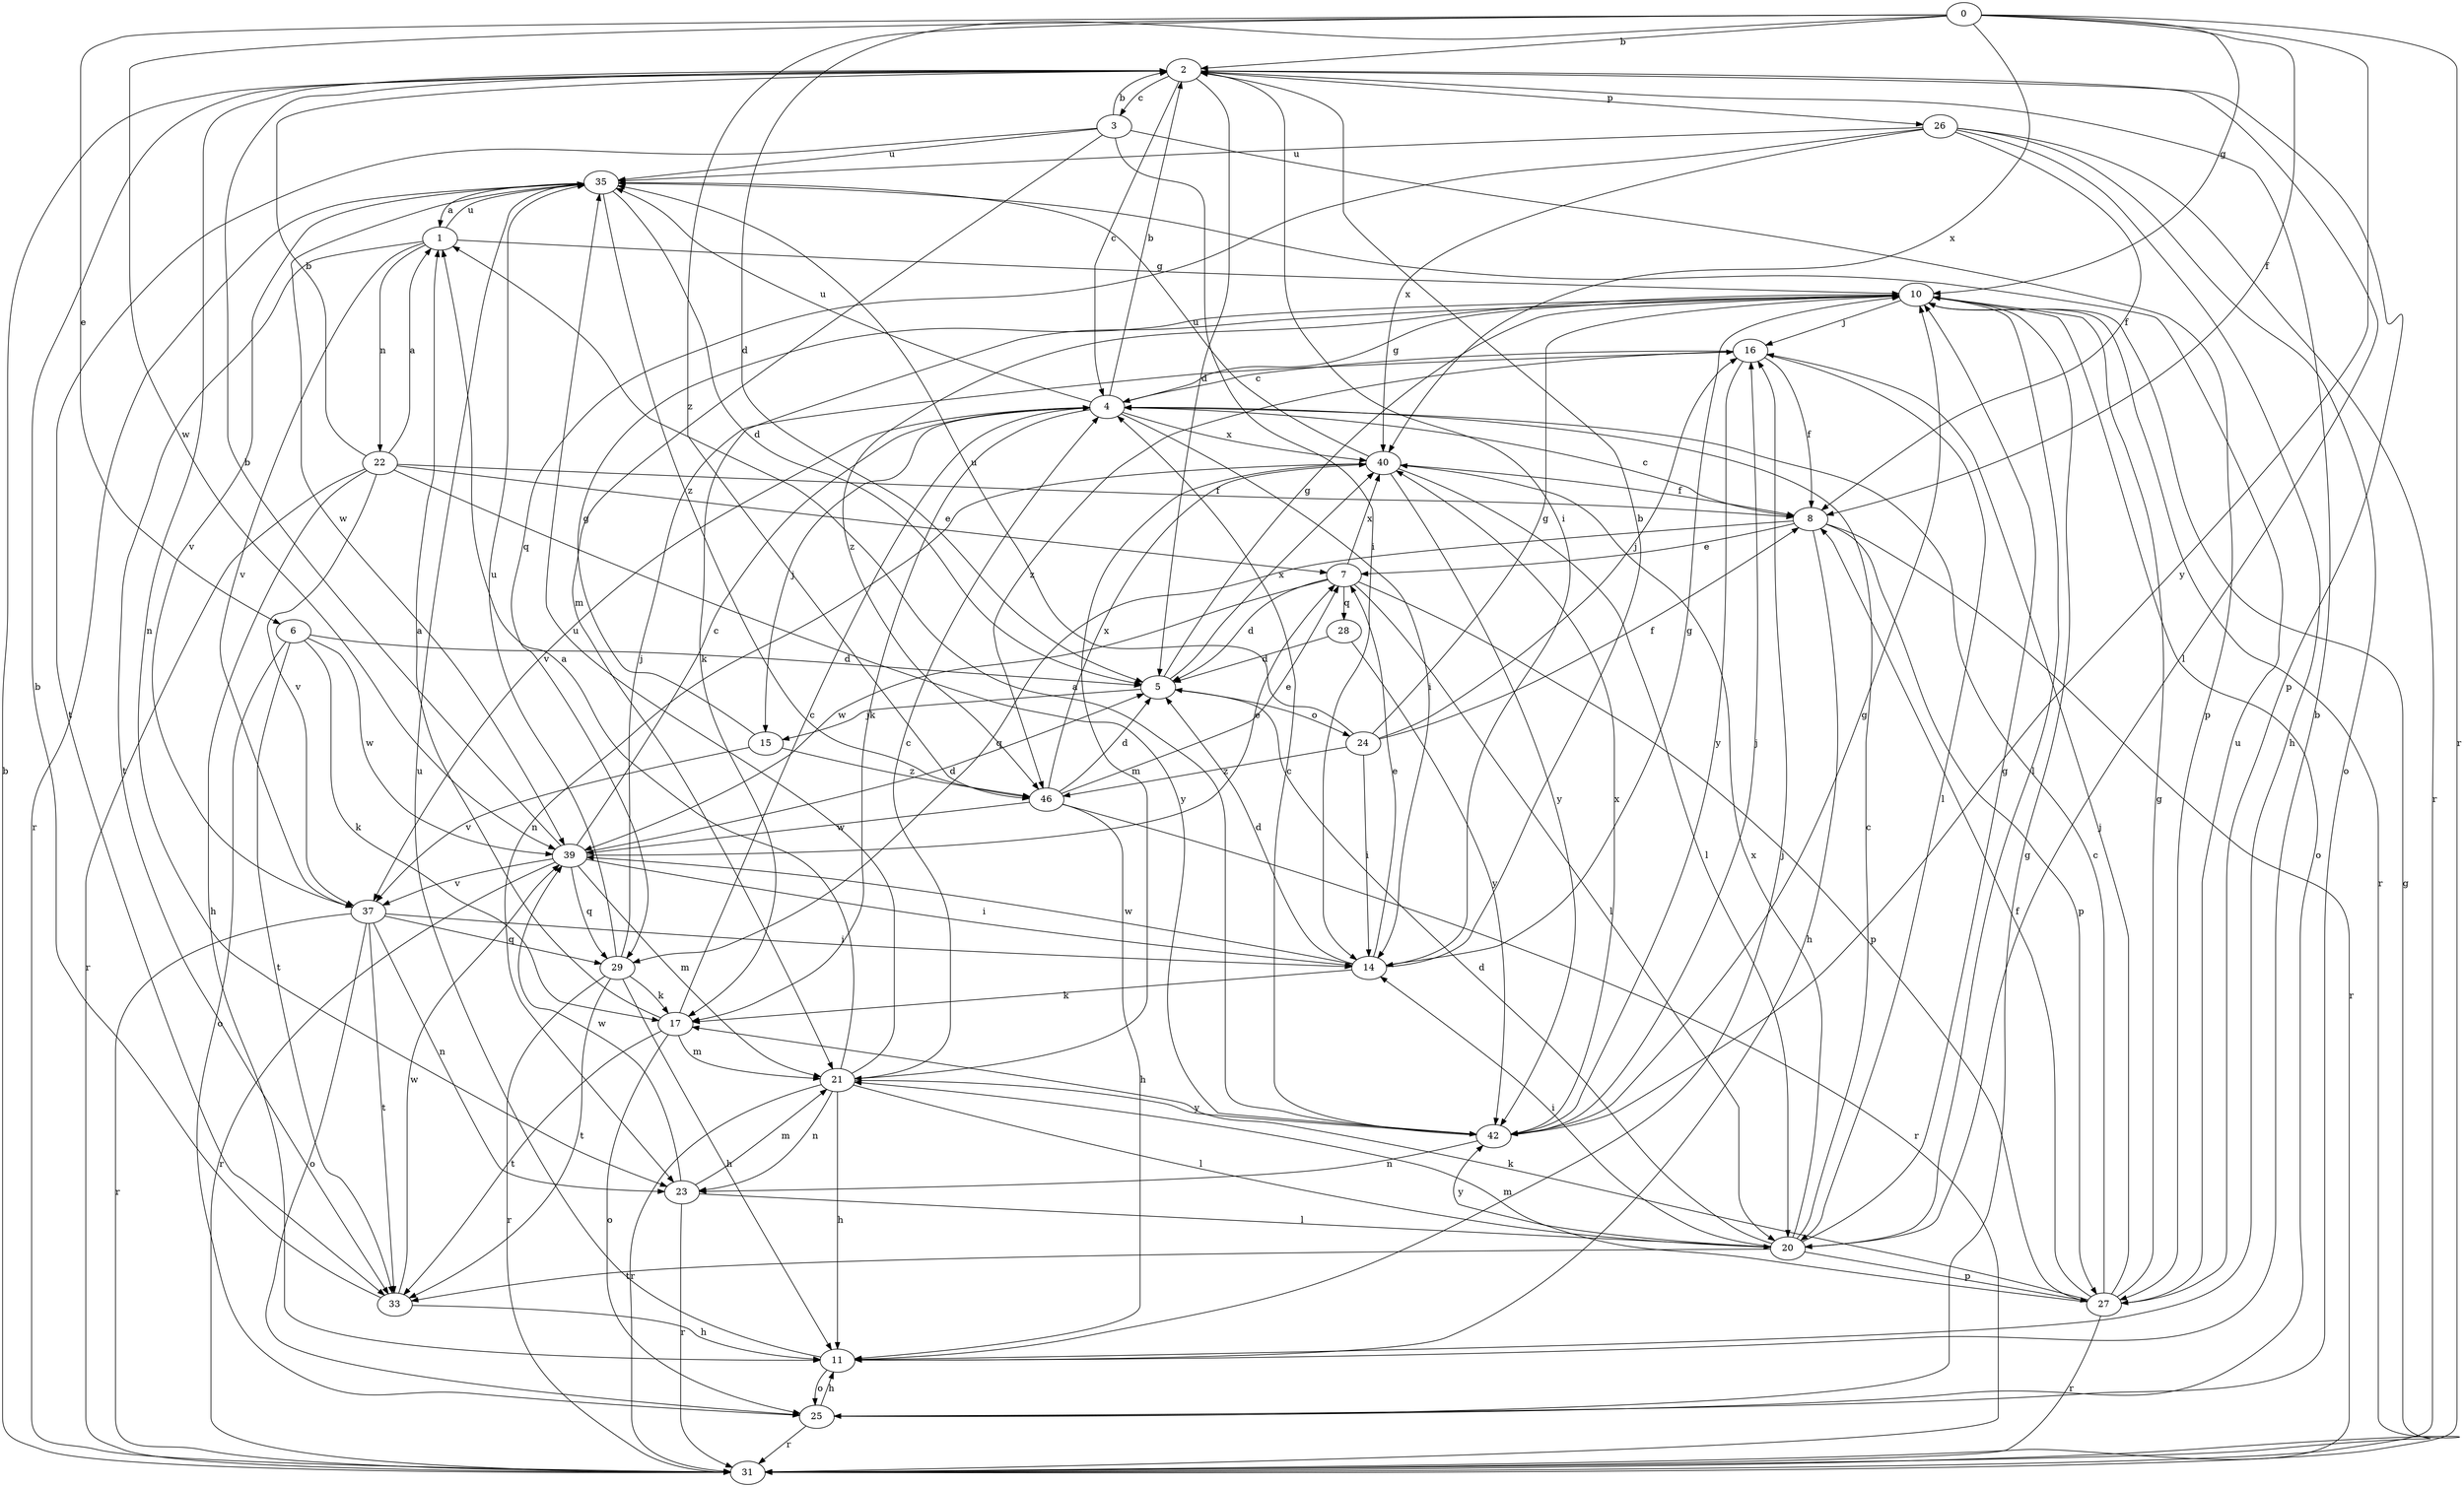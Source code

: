 strict digraph  {
0;
1;
2;
3;
4;
5;
6;
7;
8;
10;
11;
14;
15;
16;
17;
20;
21;
22;
23;
24;
25;
26;
27;
28;
29;
31;
33;
35;
37;
39;
40;
42;
46;
0 -> 2  [label=b];
0 -> 5  [label=d];
0 -> 6  [label=e];
0 -> 8  [label=f];
0 -> 10  [label=g];
0 -> 31  [label=r];
0 -> 39  [label=w];
0 -> 40  [label=x];
0 -> 42  [label=y];
0 -> 46  [label=z];
1 -> 10  [label=g];
1 -> 22  [label=n];
1 -> 33  [label=t];
1 -> 35  [label=u];
1 -> 37  [label=v];
2 -> 3  [label=c];
2 -> 4  [label=c];
2 -> 5  [label=d];
2 -> 14  [label=i];
2 -> 20  [label=l];
2 -> 23  [label=n];
2 -> 26  [label=p];
2 -> 27  [label=p];
3 -> 2  [label=b];
3 -> 14  [label=i];
3 -> 21  [label=m];
3 -> 27  [label=p];
3 -> 33  [label=t];
3 -> 35  [label=u];
4 -> 2  [label=b];
4 -> 10  [label=g];
4 -> 14  [label=i];
4 -> 15  [label=j];
4 -> 17  [label=k];
4 -> 35  [label=u];
4 -> 37  [label=v];
4 -> 40  [label=x];
5 -> 10  [label=g];
5 -> 15  [label=j];
5 -> 24  [label=o];
5 -> 40  [label=x];
6 -> 5  [label=d];
6 -> 17  [label=k];
6 -> 25  [label=o];
6 -> 33  [label=t];
6 -> 39  [label=w];
7 -> 5  [label=d];
7 -> 20  [label=l];
7 -> 27  [label=p];
7 -> 28  [label=q];
7 -> 39  [label=w];
7 -> 40  [label=x];
8 -> 4  [label=c];
8 -> 7  [label=e];
8 -> 11  [label=h];
8 -> 27  [label=p];
8 -> 29  [label=q];
8 -> 31  [label=r];
10 -> 16  [label=j];
10 -> 17  [label=k];
10 -> 20  [label=l];
10 -> 25  [label=o];
10 -> 31  [label=r];
10 -> 46  [label=z];
11 -> 2  [label=b];
11 -> 16  [label=j];
11 -> 25  [label=o];
11 -> 35  [label=u];
14 -> 2  [label=b];
14 -> 5  [label=d];
14 -> 7  [label=e];
14 -> 10  [label=g];
14 -> 17  [label=k];
14 -> 39  [label=w];
15 -> 10  [label=g];
15 -> 37  [label=v];
15 -> 46  [label=z];
16 -> 4  [label=c];
16 -> 8  [label=f];
16 -> 20  [label=l];
16 -> 42  [label=y];
16 -> 46  [label=z];
17 -> 1  [label=a];
17 -> 4  [label=c];
17 -> 21  [label=m];
17 -> 25  [label=o];
17 -> 33  [label=t];
20 -> 4  [label=c];
20 -> 5  [label=d];
20 -> 10  [label=g];
20 -> 14  [label=i];
20 -> 27  [label=p];
20 -> 33  [label=t];
20 -> 40  [label=x];
20 -> 42  [label=y];
21 -> 1  [label=a];
21 -> 4  [label=c];
21 -> 11  [label=h];
21 -> 20  [label=l];
21 -> 23  [label=n];
21 -> 31  [label=r];
21 -> 35  [label=u];
21 -> 42  [label=y];
22 -> 1  [label=a];
22 -> 2  [label=b];
22 -> 7  [label=e];
22 -> 8  [label=f];
22 -> 11  [label=h];
22 -> 31  [label=r];
22 -> 37  [label=v];
22 -> 42  [label=y];
23 -> 20  [label=l];
23 -> 21  [label=m];
23 -> 31  [label=r];
23 -> 39  [label=w];
24 -> 8  [label=f];
24 -> 10  [label=g];
24 -> 14  [label=i];
24 -> 16  [label=j];
24 -> 35  [label=u];
24 -> 46  [label=z];
25 -> 10  [label=g];
25 -> 11  [label=h];
25 -> 31  [label=r];
26 -> 8  [label=f];
26 -> 11  [label=h];
26 -> 25  [label=o];
26 -> 29  [label=q];
26 -> 31  [label=r];
26 -> 35  [label=u];
26 -> 40  [label=x];
27 -> 4  [label=c];
27 -> 8  [label=f];
27 -> 10  [label=g];
27 -> 16  [label=j];
27 -> 17  [label=k];
27 -> 21  [label=m];
27 -> 31  [label=r];
27 -> 35  [label=u];
28 -> 5  [label=d];
28 -> 42  [label=y];
29 -> 11  [label=h];
29 -> 16  [label=j];
29 -> 17  [label=k];
29 -> 31  [label=r];
29 -> 33  [label=t];
29 -> 35  [label=u];
31 -> 2  [label=b];
31 -> 10  [label=g];
33 -> 2  [label=b];
33 -> 11  [label=h];
33 -> 39  [label=w];
35 -> 1  [label=a];
35 -> 5  [label=d];
35 -> 31  [label=r];
35 -> 37  [label=v];
35 -> 39  [label=w];
35 -> 46  [label=z];
37 -> 14  [label=i];
37 -> 23  [label=n];
37 -> 25  [label=o];
37 -> 29  [label=q];
37 -> 31  [label=r];
37 -> 33  [label=t];
39 -> 2  [label=b];
39 -> 4  [label=c];
39 -> 5  [label=d];
39 -> 7  [label=e];
39 -> 14  [label=i];
39 -> 21  [label=m];
39 -> 29  [label=q];
39 -> 31  [label=r];
39 -> 37  [label=v];
40 -> 8  [label=f];
40 -> 20  [label=l];
40 -> 21  [label=m];
40 -> 23  [label=n];
40 -> 35  [label=u];
40 -> 42  [label=y];
42 -> 1  [label=a];
42 -> 4  [label=c];
42 -> 10  [label=g];
42 -> 16  [label=j];
42 -> 23  [label=n];
42 -> 40  [label=x];
46 -> 5  [label=d];
46 -> 7  [label=e];
46 -> 11  [label=h];
46 -> 31  [label=r];
46 -> 39  [label=w];
46 -> 40  [label=x];
}

